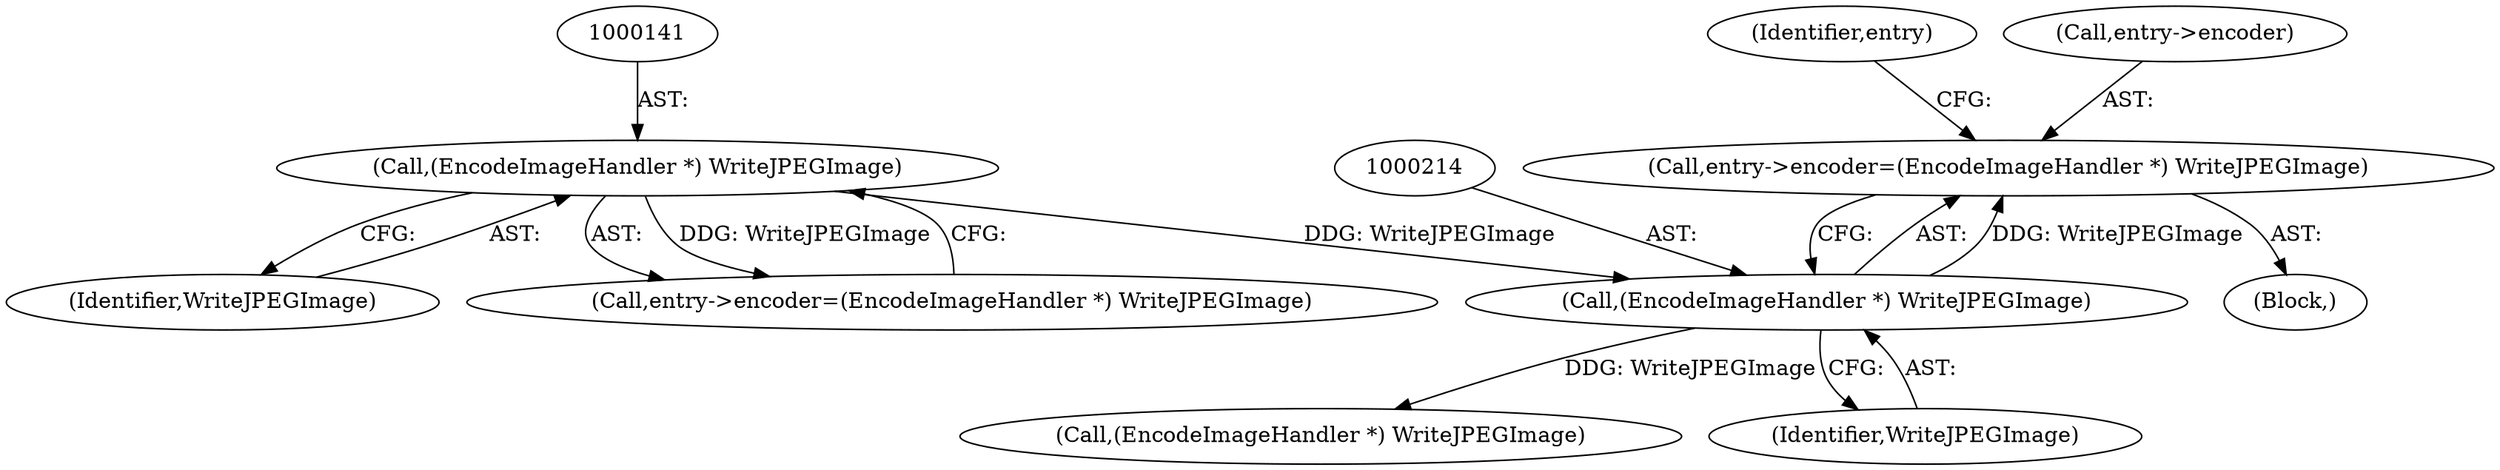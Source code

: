 digraph "0_ImageMagick_948356eec65aea91995d4b7cc487d197d2c5f602_0@pointer" {
"1000209" [label="(Call,entry->encoder=(EncodeImageHandler *) WriteJPEGImage)"];
"1000213" [label="(Call,(EncodeImageHandler *) WriteJPEGImage)"];
"1000140" [label="(Call,(EncodeImageHandler *) WriteJPEGImage)"];
"1000286" [label="(Call,(EncodeImageHandler *) WriteJPEGImage)"];
"1000142" [label="(Identifier,WriteJPEGImage)"];
"1000140" [label="(Call,(EncodeImageHandler *) WriteJPEGImage)"];
"1000218" [label="(Identifier,entry)"];
"1000102" [label="(Block,)"];
"1000213" [label="(Call,(EncodeImageHandler *) WriteJPEGImage)"];
"1000209" [label="(Call,entry->encoder=(EncodeImageHandler *) WriteJPEGImage)"];
"1000210" [label="(Call,entry->encoder)"];
"1000136" [label="(Call,entry->encoder=(EncodeImageHandler *) WriteJPEGImage)"];
"1000215" [label="(Identifier,WriteJPEGImage)"];
"1000209" -> "1000102"  [label="AST: "];
"1000209" -> "1000213"  [label="CFG: "];
"1000210" -> "1000209"  [label="AST: "];
"1000213" -> "1000209"  [label="AST: "];
"1000218" -> "1000209"  [label="CFG: "];
"1000213" -> "1000209"  [label="DDG: WriteJPEGImage"];
"1000213" -> "1000215"  [label="CFG: "];
"1000214" -> "1000213"  [label="AST: "];
"1000215" -> "1000213"  [label="AST: "];
"1000140" -> "1000213"  [label="DDG: WriteJPEGImage"];
"1000213" -> "1000286"  [label="DDG: WriteJPEGImage"];
"1000140" -> "1000136"  [label="AST: "];
"1000140" -> "1000142"  [label="CFG: "];
"1000141" -> "1000140"  [label="AST: "];
"1000142" -> "1000140"  [label="AST: "];
"1000136" -> "1000140"  [label="CFG: "];
"1000140" -> "1000136"  [label="DDG: WriteJPEGImage"];
}
